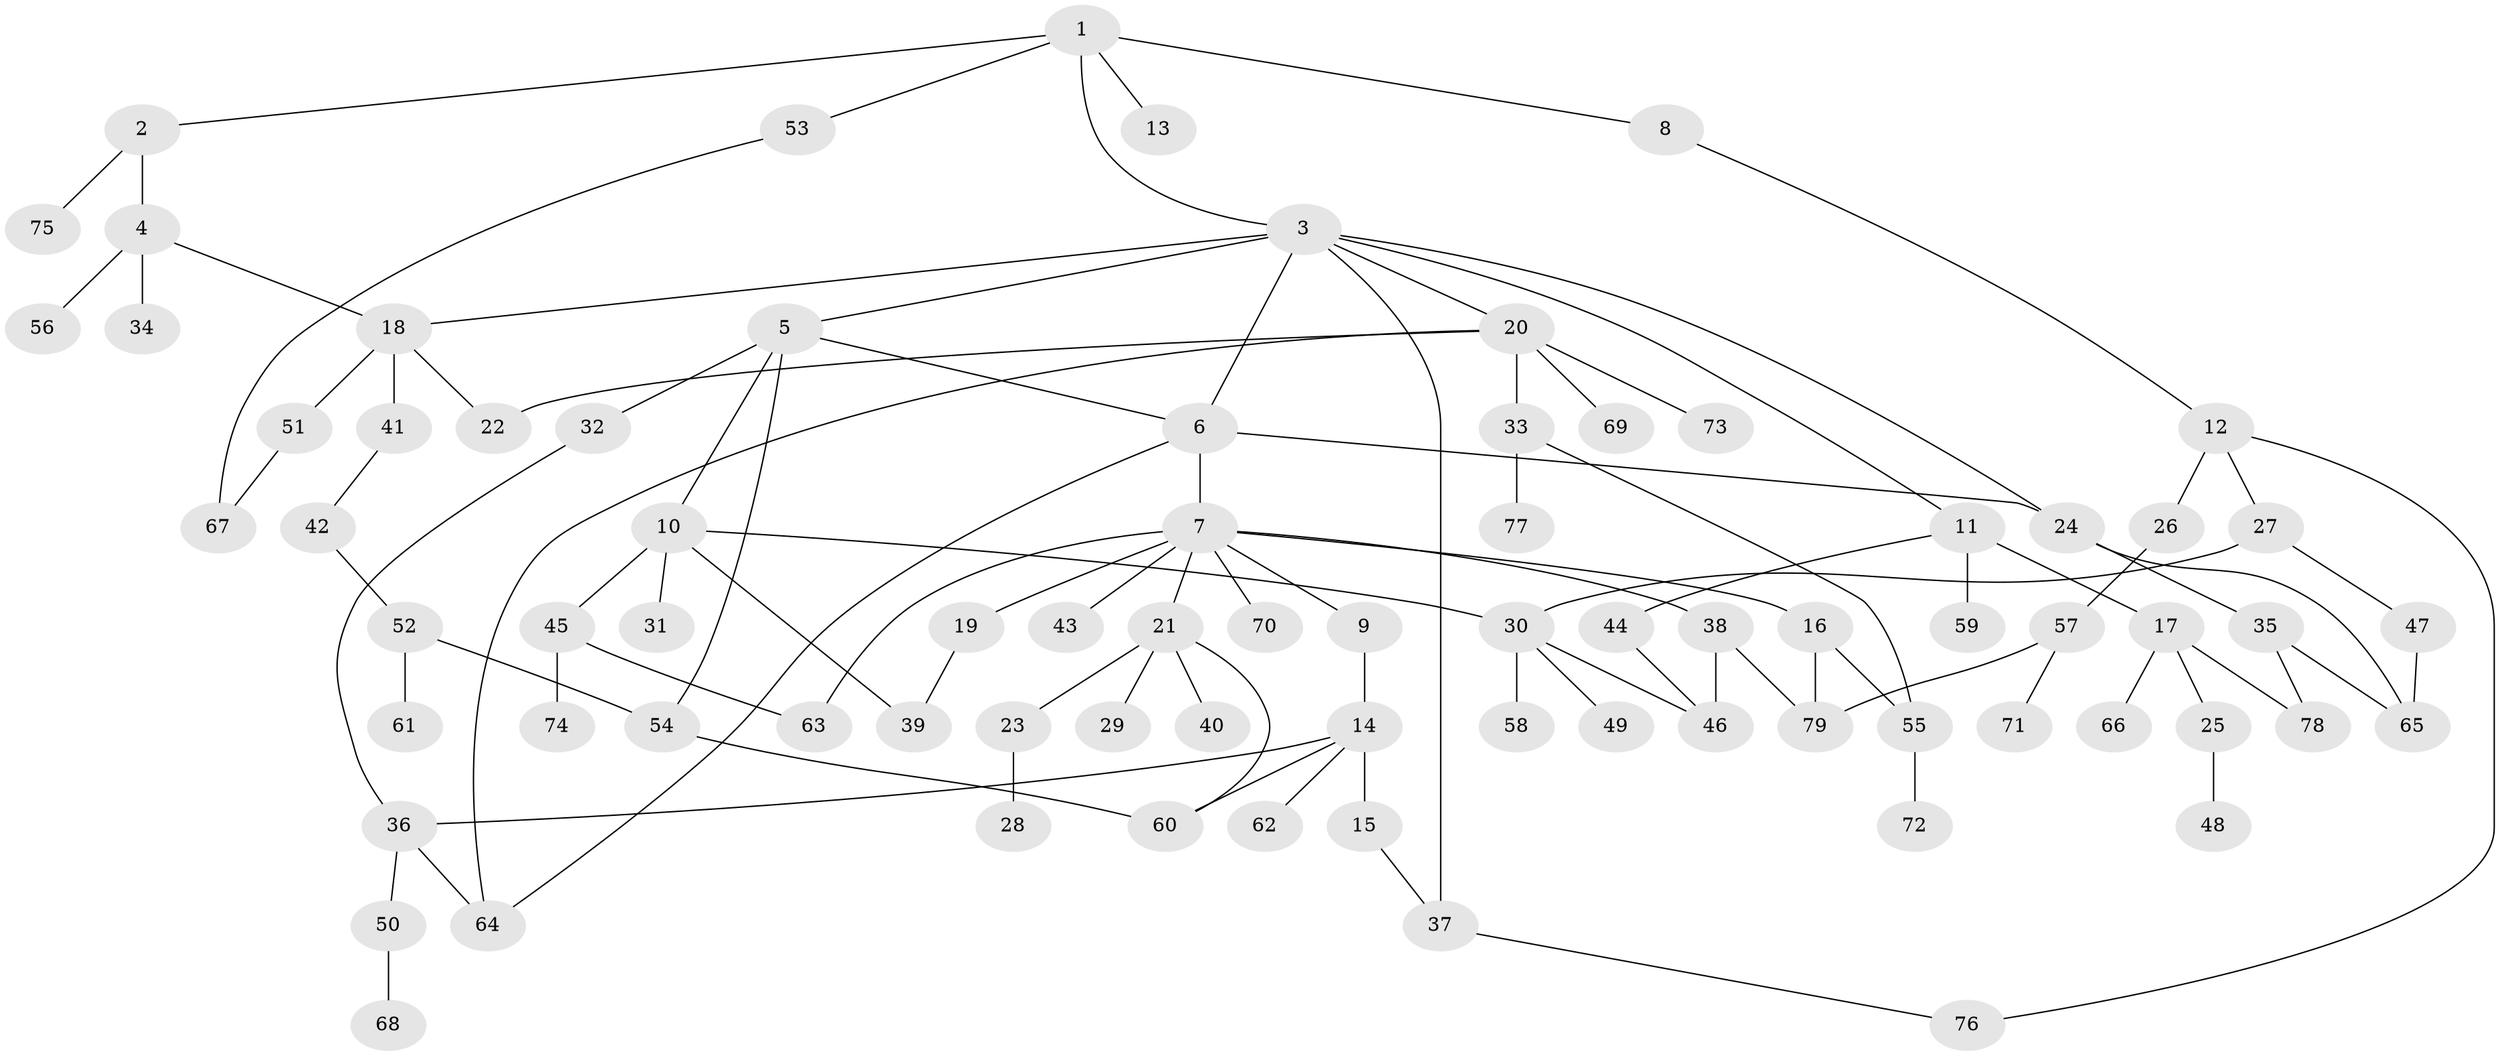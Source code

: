 // coarse degree distribution, {7: 0.03225806451612903, 13: 0.03225806451612903, 8: 0.03225806451612903, 2: 0.2903225806451613, 4: 0.0967741935483871, 3: 0.25806451612903225, 1: 0.22580645161290322, 5: 0.03225806451612903}
// Generated by graph-tools (version 1.1) at 2025/17/03/04/25 18:17:10]
// undirected, 79 vertices, 102 edges
graph export_dot {
graph [start="1"]
  node [color=gray90,style=filled];
  1;
  2;
  3;
  4;
  5;
  6;
  7;
  8;
  9;
  10;
  11;
  12;
  13;
  14;
  15;
  16;
  17;
  18;
  19;
  20;
  21;
  22;
  23;
  24;
  25;
  26;
  27;
  28;
  29;
  30;
  31;
  32;
  33;
  34;
  35;
  36;
  37;
  38;
  39;
  40;
  41;
  42;
  43;
  44;
  45;
  46;
  47;
  48;
  49;
  50;
  51;
  52;
  53;
  54;
  55;
  56;
  57;
  58;
  59;
  60;
  61;
  62;
  63;
  64;
  65;
  66;
  67;
  68;
  69;
  70;
  71;
  72;
  73;
  74;
  75;
  76;
  77;
  78;
  79;
  1 -- 2;
  1 -- 3;
  1 -- 8;
  1 -- 13;
  1 -- 53;
  2 -- 4;
  2 -- 75;
  3 -- 5;
  3 -- 11;
  3 -- 20;
  3 -- 24;
  3 -- 37;
  3 -- 18;
  3 -- 6;
  4 -- 18;
  4 -- 34;
  4 -- 56;
  5 -- 6;
  5 -- 10;
  5 -- 32;
  5 -- 54;
  6 -- 7;
  6 -- 64;
  6 -- 24;
  7 -- 9;
  7 -- 16;
  7 -- 19;
  7 -- 21;
  7 -- 38;
  7 -- 43;
  7 -- 63;
  7 -- 70;
  8 -- 12;
  9 -- 14;
  10 -- 30;
  10 -- 31;
  10 -- 39;
  10 -- 45;
  11 -- 17;
  11 -- 44;
  11 -- 59;
  12 -- 26;
  12 -- 27;
  12 -- 76;
  14 -- 15;
  14 -- 62;
  14 -- 60;
  14 -- 36;
  15 -- 37;
  16 -- 55;
  16 -- 79;
  17 -- 25;
  17 -- 66;
  17 -- 78;
  18 -- 22;
  18 -- 41;
  18 -- 51;
  19 -- 39;
  20 -- 33;
  20 -- 64;
  20 -- 69;
  20 -- 73;
  20 -- 22;
  21 -- 23;
  21 -- 29;
  21 -- 40;
  21 -- 60;
  23 -- 28;
  24 -- 35;
  24 -- 65;
  25 -- 48;
  26 -- 57;
  27 -- 47;
  27 -- 30;
  30 -- 49;
  30 -- 58;
  30 -- 46;
  32 -- 36;
  33 -- 77;
  33 -- 55;
  35 -- 78;
  35 -- 65;
  36 -- 50;
  36 -- 64;
  37 -- 76;
  38 -- 79;
  38 -- 46;
  41 -- 42;
  42 -- 52;
  44 -- 46;
  45 -- 74;
  45 -- 63;
  47 -- 65;
  50 -- 68;
  51 -- 67;
  52 -- 54;
  52 -- 61;
  53 -- 67;
  54 -- 60;
  55 -- 72;
  57 -- 71;
  57 -- 79;
}
